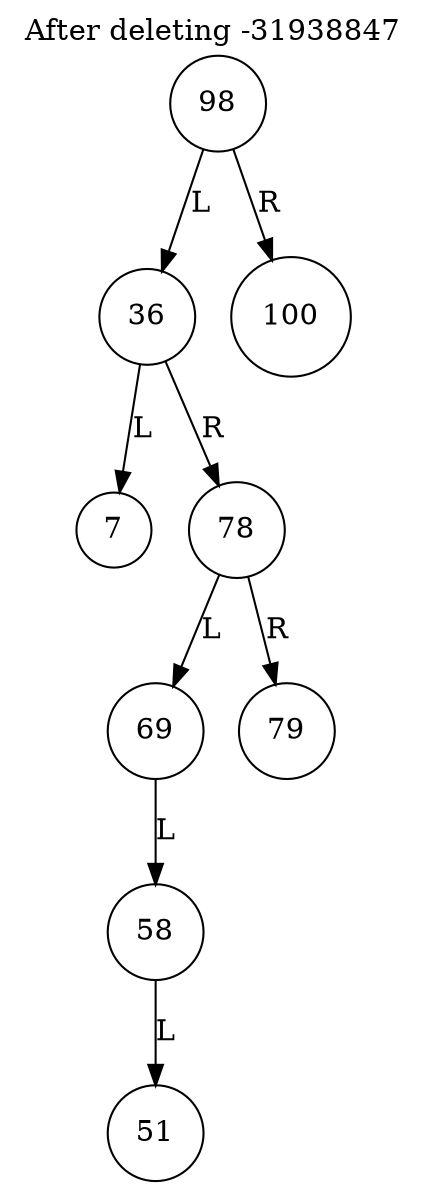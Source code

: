 digraph BinarySearchTree {
   labelloc="t";
   label="After deleting -31938847";
   node [shape=circle];
   98 -> 36 [label="L"];
   36 -> 7 [label="L"];
   36 -> 78 [label="R"];
   78 -> 69 [label="L"];
   69 -> 58 [label="L"];
   58 -> 51 [label="L"];
   78 -> 79 [label="R"];
   98 -> 100 [label="R"];
}
